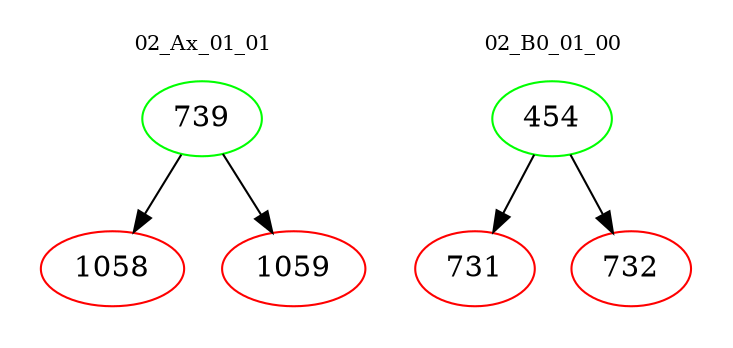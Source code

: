 digraph{
subgraph cluster_0 {
color = white
label = "02_Ax_01_01";
fontsize=10;
T0_739 [label="739", color="green"]
T0_739 -> T0_1058 [color="black"]
T0_1058 [label="1058", color="red"]
T0_739 -> T0_1059 [color="black"]
T0_1059 [label="1059", color="red"]
}
subgraph cluster_1 {
color = white
label = "02_B0_01_00";
fontsize=10;
T1_454 [label="454", color="green"]
T1_454 -> T1_731 [color="black"]
T1_731 [label="731", color="red"]
T1_454 -> T1_732 [color="black"]
T1_732 [label="732", color="red"]
}
}
